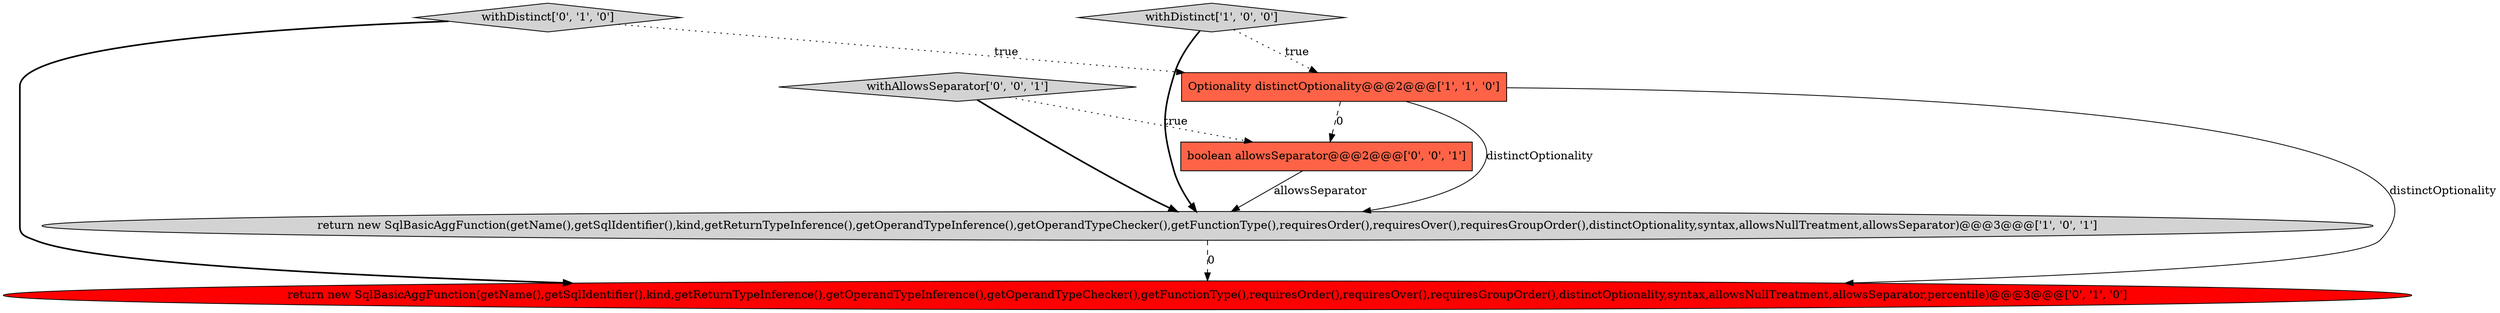 digraph {
0 [style = filled, label = "return new SqlBasicAggFunction(getName(),getSqlIdentifier(),kind,getReturnTypeInference(),getOperandTypeInference(),getOperandTypeChecker(),getFunctionType(),requiresOrder(),requiresOver(),requiresGroupOrder(),distinctOptionality,syntax,allowsNullTreatment,allowsSeparator)@@@3@@@['1', '0', '1']", fillcolor = lightgray, shape = ellipse image = "AAA0AAABBB1BBB"];
2 [style = filled, label = "Optionality distinctOptionality@@@2@@@['1', '1', '0']", fillcolor = tomato, shape = box image = "AAA0AAABBB1BBB"];
6 [style = filled, label = "boolean allowsSeparator@@@2@@@['0', '0', '1']", fillcolor = tomato, shape = box image = "AAA0AAABBB3BBB"];
4 [style = filled, label = "withDistinct['0', '1', '0']", fillcolor = lightgray, shape = diamond image = "AAA0AAABBB2BBB"];
3 [style = filled, label = "return new SqlBasicAggFunction(getName(),getSqlIdentifier(),kind,getReturnTypeInference(),getOperandTypeInference(),getOperandTypeChecker(),getFunctionType(),requiresOrder(),requiresOver(),requiresGroupOrder(),distinctOptionality,syntax,allowsNullTreatment,allowsSeparator,percentile)@@@3@@@['0', '1', '0']", fillcolor = red, shape = ellipse image = "AAA1AAABBB2BBB"];
1 [style = filled, label = "withDistinct['1', '0', '0']", fillcolor = lightgray, shape = diamond image = "AAA0AAABBB1BBB"];
5 [style = filled, label = "withAllowsSeparator['0', '0', '1']", fillcolor = lightgray, shape = diamond image = "AAA0AAABBB3BBB"];
5->6 [style = dotted, label="true"];
4->3 [style = bold, label=""];
0->3 [style = dashed, label="0"];
1->0 [style = bold, label=""];
1->2 [style = dotted, label="true"];
5->0 [style = bold, label=""];
2->3 [style = solid, label="distinctOptionality"];
6->0 [style = solid, label="allowsSeparator"];
2->0 [style = solid, label="distinctOptionality"];
4->2 [style = dotted, label="true"];
2->6 [style = dashed, label="0"];
}
